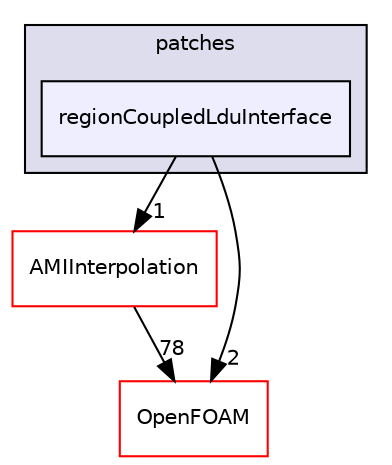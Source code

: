 digraph "src/meshTools/regionCoupled/patches/regionCoupledLduInterface" {
  bgcolor=transparent;
  compound=true
  node [ fontsize="10", fontname="Helvetica"];
  edge [ labelfontsize="10", labelfontname="Helvetica"];
  subgraph clusterdir_d180a87df80979ed1e06a45bcf5487ea {
    graph [ bgcolor="#ddddee", pencolor="black", label="patches" fontname="Helvetica", fontsize="10", URL="dir_d180a87df80979ed1e06a45bcf5487ea.html"]
  dir_2aa8c72318ffd1435af27e57327585cc [shape=box, label="regionCoupledLduInterface", style="filled", fillcolor="#eeeeff", pencolor="black", URL="dir_2aa8c72318ffd1435af27e57327585cc.html"];
  }
  dir_6b9532b4107849d088a6e7b91bdf643c [shape=box label="AMIInterpolation" color="red" URL="dir_6b9532b4107849d088a6e7b91bdf643c.html"];
  dir_c5473ff19b20e6ec4dfe5c310b3778a8 [shape=box label="OpenFOAM" color="red" URL="dir_c5473ff19b20e6ec4dfe5c310b3778a8.html"];
  dir_6b9532b4107849d088a6e7b91bdf643c->dir_c5473ff19b20e6ec4dfe5c310b3778a8 [headlabel="78", labeldistance=1.5 headhref="dir_001809_001950.html"];
  dir_2aa8c72318ffd1435af27e57327585cc->dir_6b9532b4107849d088a6e7b91bdf643c [headlabel="1", labeldistance=1.5 headhref="dir_001862_001809.html"];
  dir_2aa8c72318ffd1435af27e57327585cc->dir_c5473ff19b20e6ec4dfe5c310b3778a8 [headlabel="2", labeldistance=1.5 headhref="dir_001862_001950.html"];
}
